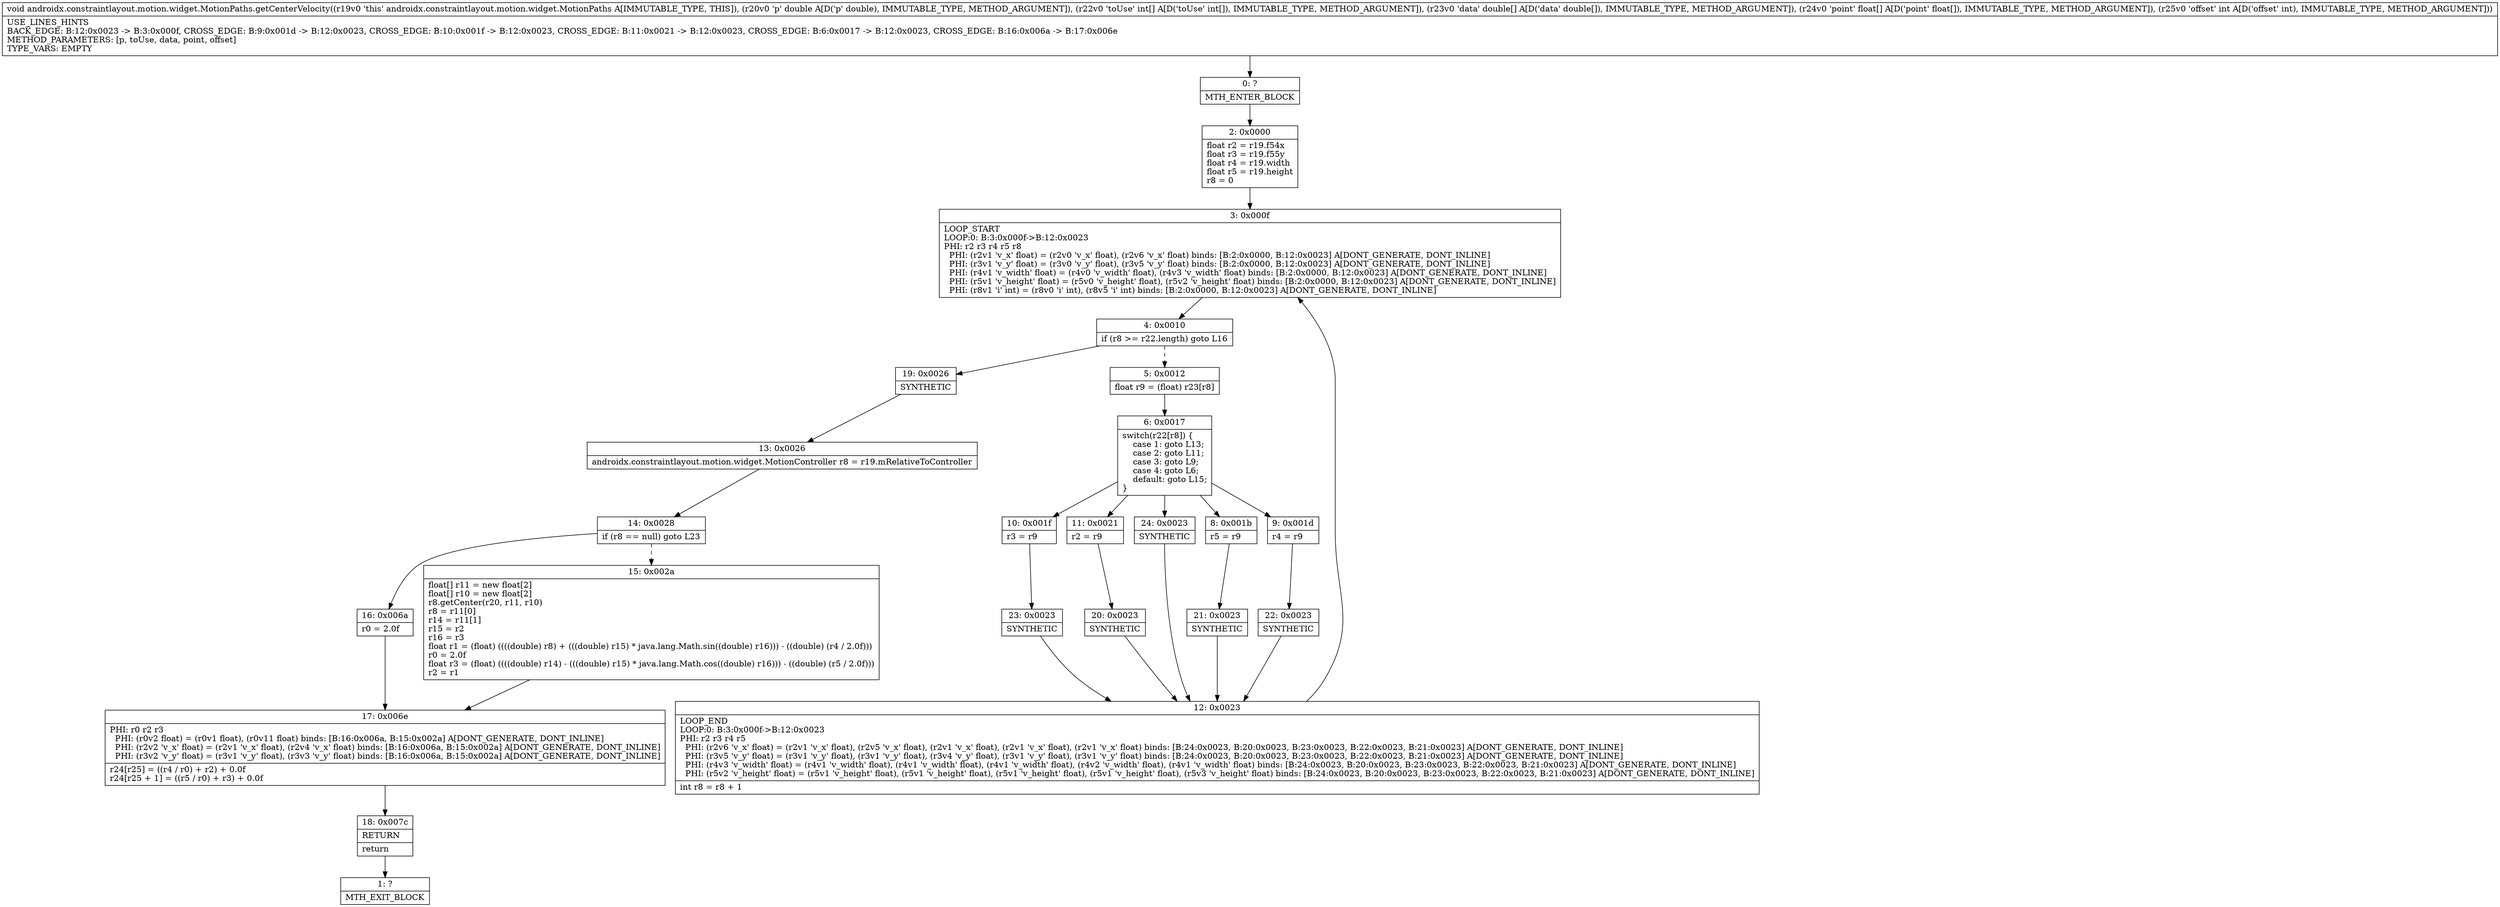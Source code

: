 digraph "CFG forandroidx.constraintlayout.motion.widget.MotionPaths.getCenterVelocity(D[I[D[FI)V" {
Node_0 [shape=record,label="{0\:\ ?|MTH_ENTER_BLOCK\l}"];
Node_2 [shape=record,label="{2\:\ 0x0000|float r2 = r19.f54x\lfloat r3 = r19.f55y\lfloat r4 = r19.width\lfloat r5 = r19.height\lr8 = 0\l}"];
Node_3 [shape=record,label="{3\:\ 0x000f|LOOP_START\lLOOP:0: B:3:0x000f\-\>B:12:0x0023\lPHI: r2 r3 r4 r5 r8 \l  PHI: (r2v1 'v_x' float) = (r2v0 'v_x' float), (r2v6 'v_x' float) binds: [B:2:0x0000, B:12:0x0023] A[DONT_GENERATE, DONT_INLINE]\l  PHI: (r3v1 'v_y' float) = (r3v0 'v_y' float), (r3v5 'v_y' float) binds: [B:2:0x0000, B:12:0x0023] A[DONT_GENERATE, DONT_INLINE]\l  PHI: (r4v1 'v_width' float) = (r4v0 'v_width' float), (r4v3 'v_width' float) binds: [B:2:0x0000, B:12:0x0023] A[DONT_GENERATE, DONT_INLINE]\l  PHI: (r5v1 'v_height' float) = (r5v0 'v_height' float), (r5v2 'v_height' float) binds: [B:2:0x0000, B:12:0x0023] A[DONT_GENERATE, DONT_INLINE]\l  PHI: (r8v1 'i' int) = (r8v0 'i' int), (r8v5 'i' int) binds: [B:2:0x0000, B:12:0x0023] A[DONT_GENERATE, DONT_INLINE]\l}"];
Node_4 [shape=record,label="{4\:\ 0x0010|if (r8 \>= r22.length) goto L16\l}"];
Node_5 [shape=record,label="{5\:\ 0x0012|float r9 = (float) r23[r8]\l}"];
Node_6 [shape=record,label="{6\:\ 0x0017|switch(r22[r8]) \{\l    case 1: goto L13;\l    case 2: goto L11;\l    case 3: goto L9;\l    case 4: goto L6;\l    default: goto L15;\l\}\l}"];
Node_8 [shape=record,label="{8\:\ 0x001b|r5 = r9\l}"];
Node_21 [shape=record,label="{21\:\ 0x0023|SYNTHETIC\l}"];
Node_12 [shape=record,label="{12\:\ 0x0023|LOOP_END\lLOOP:0: B:3:0x000f\-\>B:12:0x0023\lPHI: r2 r3 r4 r5 \l  PHI: (r2v6 'v_x' float) = (r2v1 'v_x' float), (r2v5 'v_x' float), (r2v1 'v_x' float), (r2v1 'v_x' float), (r2v1 'v_x' float) binds: [B:24:0x0023, B:20:0x0023, B:23:0x0023, B:22:0x0023, B:21:0x0023] A[DONT_GENERATE, DONT_INLINE]\l  PHI: (r3v5 'v_y' float) = (r3v1 'v_y' float), (r3v1 'v_y' float), (r3v4 'v_y' float), (r3v1 'v_y' float), (r3v1 'v_y' float) binds: [B:24:0x0023, B:20:0x0023, B:23:0x0023, B:22:0x0023, B:21:0x0023] A[DONT_GENERATE, DONT_INLINE]\l  PHI: (r4v3 'v_width' float) = (r4v1 'v_width' float), (r4v1 'v_width' float), (r4v1 'v_width' float), (r4v2 'v_width' float), (r4v1 'v_width' float) binds: [B:24:0x0023, B:20:0x0023, B:23:0x0023, B:22:0x0023, B:21:0x0023] A[DONT_GENERATE, DONT_INLINE]\l  PHI: (r5v2 'v_height' float) = (r5v1 'v_height' float), (r5v1 'v_height' float), (r5v1 'v_height' float), (r5v1 'v_height' float), (r5v3 'v_height' float) binds: [B:24:0x0023, B:20:0x0023, B:23:0x0023, B:22:0x0023, B:21:0x0023] A[DONT_GENERATE, DONT_INLINE]\l|int r8 = r8 + 1\l}"];
Node_9 [shape=record,label="{9\:\ 0x001d|r4 = r9\l}"];
Node_22 [shape=record,label="{22\:\ 0x0023|SYNTHETIC\l}"];
Node_10 [shape=record,label="{10\:\ 0x001f|r3 = r9\l}"];
Node_23 [shape=record,label="{23\:\ 0x0023|SYNTHETIC\l}"];
Node_11 [shape=record,label="{11\:\ 0x0021|r2 = r9\l}"];
Node_20 [shape=record,label="{20\:\ 0x0023|SYNTHETIC\l}"];
Node_24 [shape=record,label="{24\:\ 0x0023|SYNTHETIC\l}"];
Node_19 [shape=record,label="{19\:\ 0x0026|SYNTHETIC\l}"];
Node_13 [shape=record,label="{13\:\ 0x0026|androidx.constraintlayout.motion.widget.MotionController r8 = r19.mRelativeToController\l}"];
Node_14 [shape=record,label="{14\:\ 0x0028|if (r8 == null) goto L23\l}"];
Node_15 [shape=record,label="{15\:\ 0x002a|float[] r11 = new float[2]\lfloat[] r10 = new float[2]\lr8.getCenter(r20, r11, r10)\lr8 = r11[0]\lr14 = r11[1]\lr15 = r2\lr16 = r3\lfloat r1 = (float) ((((double) r8) + (((double) r15) * java.lang.Math.sin((double) r16))) \- ((double) (r4 \/ 2.0f)))\lr0 = 2.0f\lfloat r3 = (float) ((((double) r14) \- (((double) r15) * java.lang.Math.cos((double) r16))) \- ((double) (r5 \/ 2.0f)))\lr2 = r1\l}"];
Node_17 [shape=record,label="{17\:\ 0x006e|PHI: r0 r2 r3 \l  PHI: (r0v2 float) = (r0v1 float), (r0v11 float) binds: [B:16:0x006a, B:15:0x002a] A[DONT_GENERATE, DONT_INLINE]\l  PHI: (r2v2 'v_x' float) = (r2v1 'v_x' float), (r2v4 'v_x' float) binds: [B:16:0x006a, B:15:0x002a] A[DONT_GENERATE, DONT_INLINE]\l  PHI: (r3v2 'v_y' float) = (r3v1 'v_y' float), (r3v3 'v_y' float) binds: [B:16:0x006a, B:15:0x002a] A[DONT_GENERATE, DONT_INLINE]\l|r24[r25] = ((r4 \/ r0) + r2) + 0.0f\lr24[r25 + 1] = ((r5 \/ r0) + r3) + 0.0f\l}"];
Node_18 [shape=record,label="{18\:\ 0x007c|RETURN\l|return\l}"];
Node_1 [shape=record,label="{1\:\ ?|MTH_EXIT_BLOCK\l}"];
Node_16 [shape=record,label="{16\:\ 0x006a|r0 = 2.0f\l}"];
MethodNode[shape=record,label="{void androidx.constraintlayout.motion.widget.MotionPaths.getCenterVelocity((r19v0 'this' androidx.constraintlayout.motion.widget.MotionPaths A[IMMUTABLE_TYPE, THIS]), (r20v0 'p' double A[D('p' double), IMMUTABLE_TYPE, METHOD_ARGUMENT]), (r22v0 'toUse' int[] A[D('toUse' int[]), IMMUTABLE_TYPE, METHOD_ARGUMENT]), (r23v0 'data' double[] A[D('data' double[]), IMMUTABLE_TYPE, METHOD_ARGUMENT]), (r24v0 'point' float[] A[D('point' float[]), IMMUTABLE_TYPE, METHOD_ARGUMENT]), (r25v0 'offset' int A[D('offset' int), IMMUTABLE_TYPE, METHOD_ARGUMENT]))  | USE_LINES_HINTS\lBACK_EDGE: B:12:0x0023 \-\> B:3:0x000f, CROSS_EDGE: B:9:0x001d \-\> B:12:0x0023, CROSS_EDGE: B:10:0x001f \-\> B:12:0x0023, CROSS_EDGE: B:11:0x0021 \-\> B:12:0x0023, CROSS_EDGE: B:6:0x0017 \-\> B:12:0x0023, CROSS_EDGE: B:16:0x006a \-\> B:17:0x006e\lMETHOD_PARAMETERS: [p, toUse, data, point, offset]\lTYPE_VARS: EMPTY\l}"];
MethodNode -> Node_0;Node_0 -> Node_2;
Node_2 -> Node_3;
Node_3 -> Node_4;
Node_4 -> Node_5[style=dashed];
Node_4 -> Node_19;
Node_5 -> Node_6;
Node_6 -> Node_8;
Node_6 -> Node_9;
Node_6 -> Node_10;
Node_6 -> Node_11;
Node_6 -> Node_24;
Node_8 -> Node_21;
Node_21 -> Node_12;
Node_12 -> Node_3;
Node_9 -> Node_22;
Node_22 -> Node_12;
Node_10 -> Node_23;
Node_23 -> Node_12;
Node_11 -> Node_20;
Node_20 -> Node_12;
Node_24 -> Node_12;
Node_19 -> Node_13;
Node_13 -> Node_14;
Node_14 -> Node_15[style=dashed];
Node_14 -> Node_16;
Node_15 -> Node_17;
Node_17 -> Node_18;
Node_18 -> Node_1;
Node_16 -> Node_17;
}

